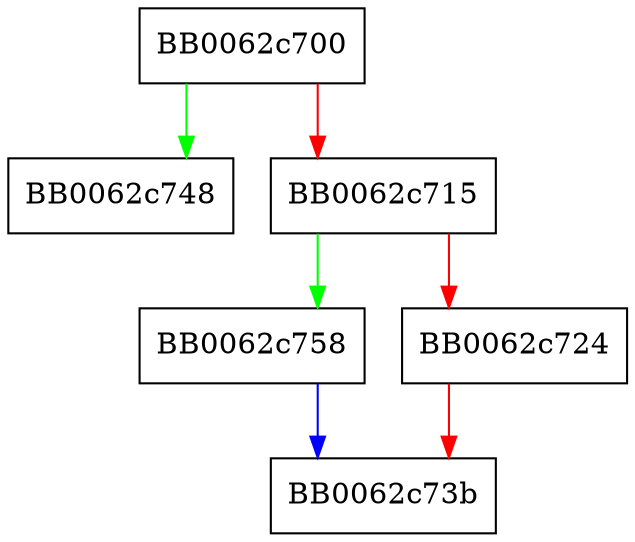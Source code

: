 digraph ossl_property_name_str {
  node [shape="box"];
  graph [splines=ortho];
  BB0062c700 -> BB0062c748 [color="green"];
  BB0062c700 -> BB0062c715 [color="red"];
  BB0062c715 -> BB0062c758 [color="green"];
  BB0062c715 -> BB0062c724 [color="red"];
  BB0062c724 -> BB0062c73b [color="red"];
  BB0062c758 -> BB0062c73b [color="blue"];
}